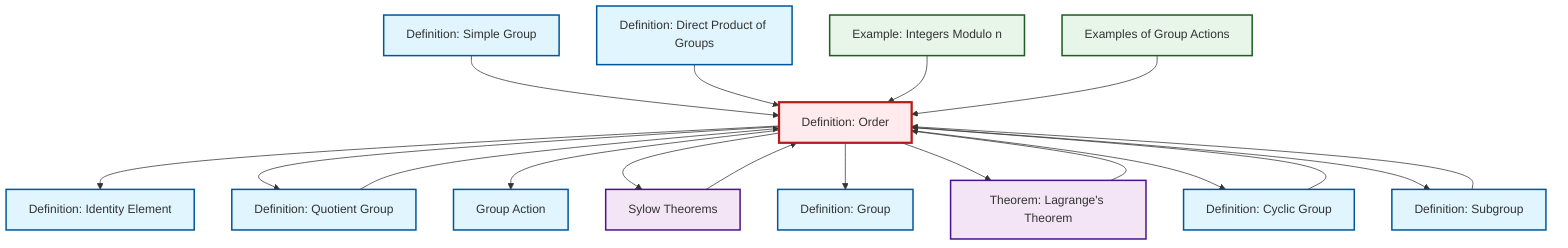 graph TD
    classDef definition fill:#e1f5fe,stroke:#01579b,stroke-width:2px
    classDef theorem fill:#f3e5f5,stroke:#4a148c,stroke-width:2px
    classDef axiom fill:#fff3e0,stroke:#e65100,stroke-width:2px
    classDef example fill:#e8f5e9,stroke:#1b5e20,stroke-width:2px
    classDef current fill:#ffebee,stroke:#b71c1c,stroke-width:3px
    def-simple-group["Definition: Simple Group"]:::definition
    def-cyclic-group["Definition: Cyclic Group"]:::definition
    def-group["Definition: Group"]:::definition
    thm-sylow["Sylow Theorems"]:::theorem
    def-order["Definition: Order"]:::definition
    def-quotient-group["Definition: Quotient Group"]:::definition
    thm-lagrange["Theorem: Lagrange's Theorem"]:::theorem
    def-subgroup["Definition: Subgroup"]:::definition
    def-direct-product["Definition: Direct Product of Groups"]:::definition
    def-identity-element["Definition: Identity Element"]:::definition
    ex-group-action-examples["Examples of Group Actions"]:::example
    def-group-action["Group Action"]:::definition
    ex-quotient-integers-mod-n["Example: Integers Modulo n"]:::example
    def-simple-group --> def-order
    def-order --> def-identity-element
    def-cyclic-group --> def-order
    def-subgroup --> def-order
    def-order --> def-quotient-group
    def-direct-product --> def-order
    def-order --> def-group-action
    def-order --> thm-sylow
    def-order --> def-group
    thm-sylow --> def-order
    def-quotient-group --> def-order
    def-order --> thm-lagrange
    def-order --> def-cyclic-group
    ex-quotient-integers-mod-n --> def-order
    ex-group-action-examples --> def-order
    thm-lagrange --> def-order
    def-order --> def-subgroup
    class def-order current
